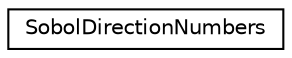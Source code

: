 digraph G
{
  edge [fontname="Helvetica",fontsize="10",labelfontname="Helvetica",labelfontsize="10"];
  node [fontname="Helvetica",fontsize="10",shape=record];
  rankdir=LR;
  Node1 [label="SobolDirectionNumbers",height=0.2,width=0.4,color="black", fillcolor="white", style="filled",URL="$de/daf/structSobolDirectionNumbers.html"];
}
